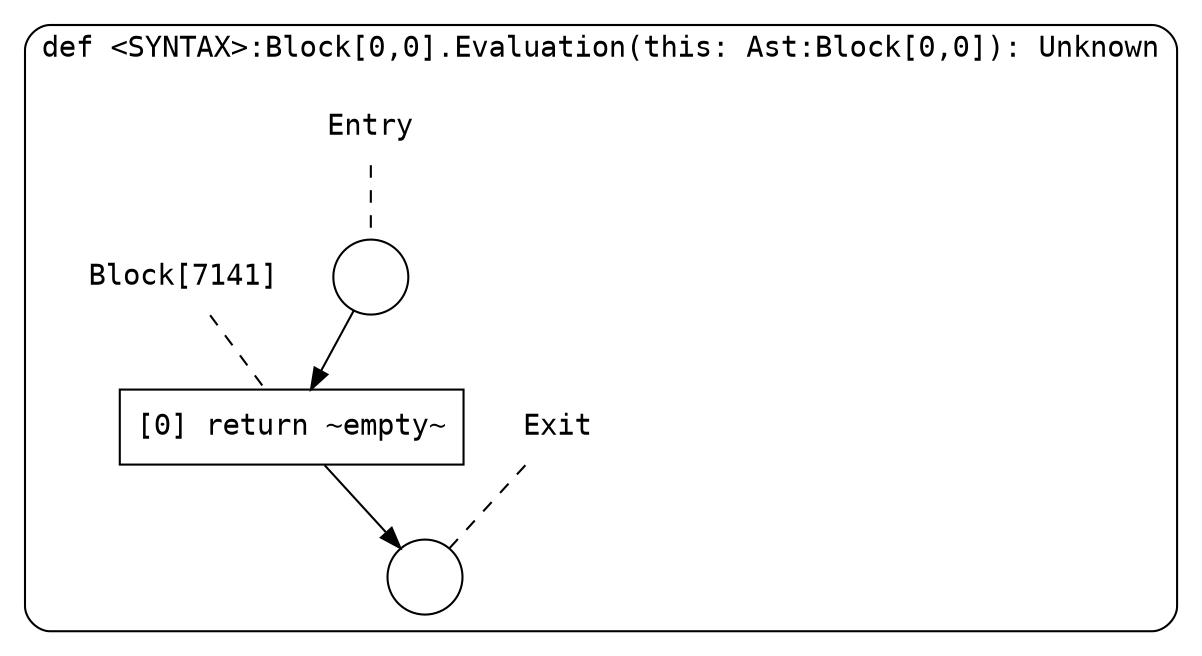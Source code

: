 digraph {
  graph [fontname = "Consolas"]
  node [fontname = "Consolas"]
  edge [fontname = "Consolas"]
  subgraph cluster1382 {
    label = "def <SYNTAX>:Block[0,0].Evaluation(this: Ast:Block[0,0]): Unknown"
    style = rounded
    cluster1382_entry_name [shape=none, label=<<font color="black">Entry</font>>]
    cluster1382_entry_name -> cluster1382_entry [arrowhead=none, color="black", style=dashed]
    cluster1382_entry [shape=circle label=" " color="black" fillcolor="white" style=filled]
    cluster1382_entry -> node7141 [color="black"]
    cluster1382_exit_name [shape=none, label=<<font color="black">Exit</font>>]
    cluster1382_exit_name -> cluster1382_exit [arrowhead=none, color="black", style=dashed]
    cluster1382_exit [shape=circle label=" " color="black" fillcolor="white" style=filled]
    node7141_name [shape=none, label=<<font color="black">Block[7141]</font>>]
    node7141_name -> node7141 [arrowhead=none, color="black", style=dashed]
    node7141 [shape=box, label=<<font color="black">[0] return ~empty~<BR ALIGN="LEFT"/></font>> color="black" fillcolor="white", style=filled]
    node7141 -> cluster1382_exit [color="black"]
  }
}